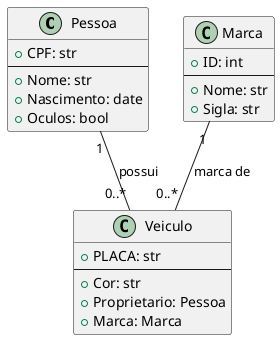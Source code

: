@startuml uml
class Pessoa {
    + CPF: str
    --
    + Nome: str
    + Nascimento: date
    + Oculos: bool
}

class Marca {
    + ID: int
    --
    + Nome: str
    + Sigla: str
}

class Veiculo {
    + PLACA: str
    --
    + Cor: str
    + Proprietario: Pessoa
    + Marca: Marca
}

Pessoa "1" -- "0..*" Veiculo : "possui"
Marca "1" -- "0..*" Veiculo : "marca de"

@enduml
